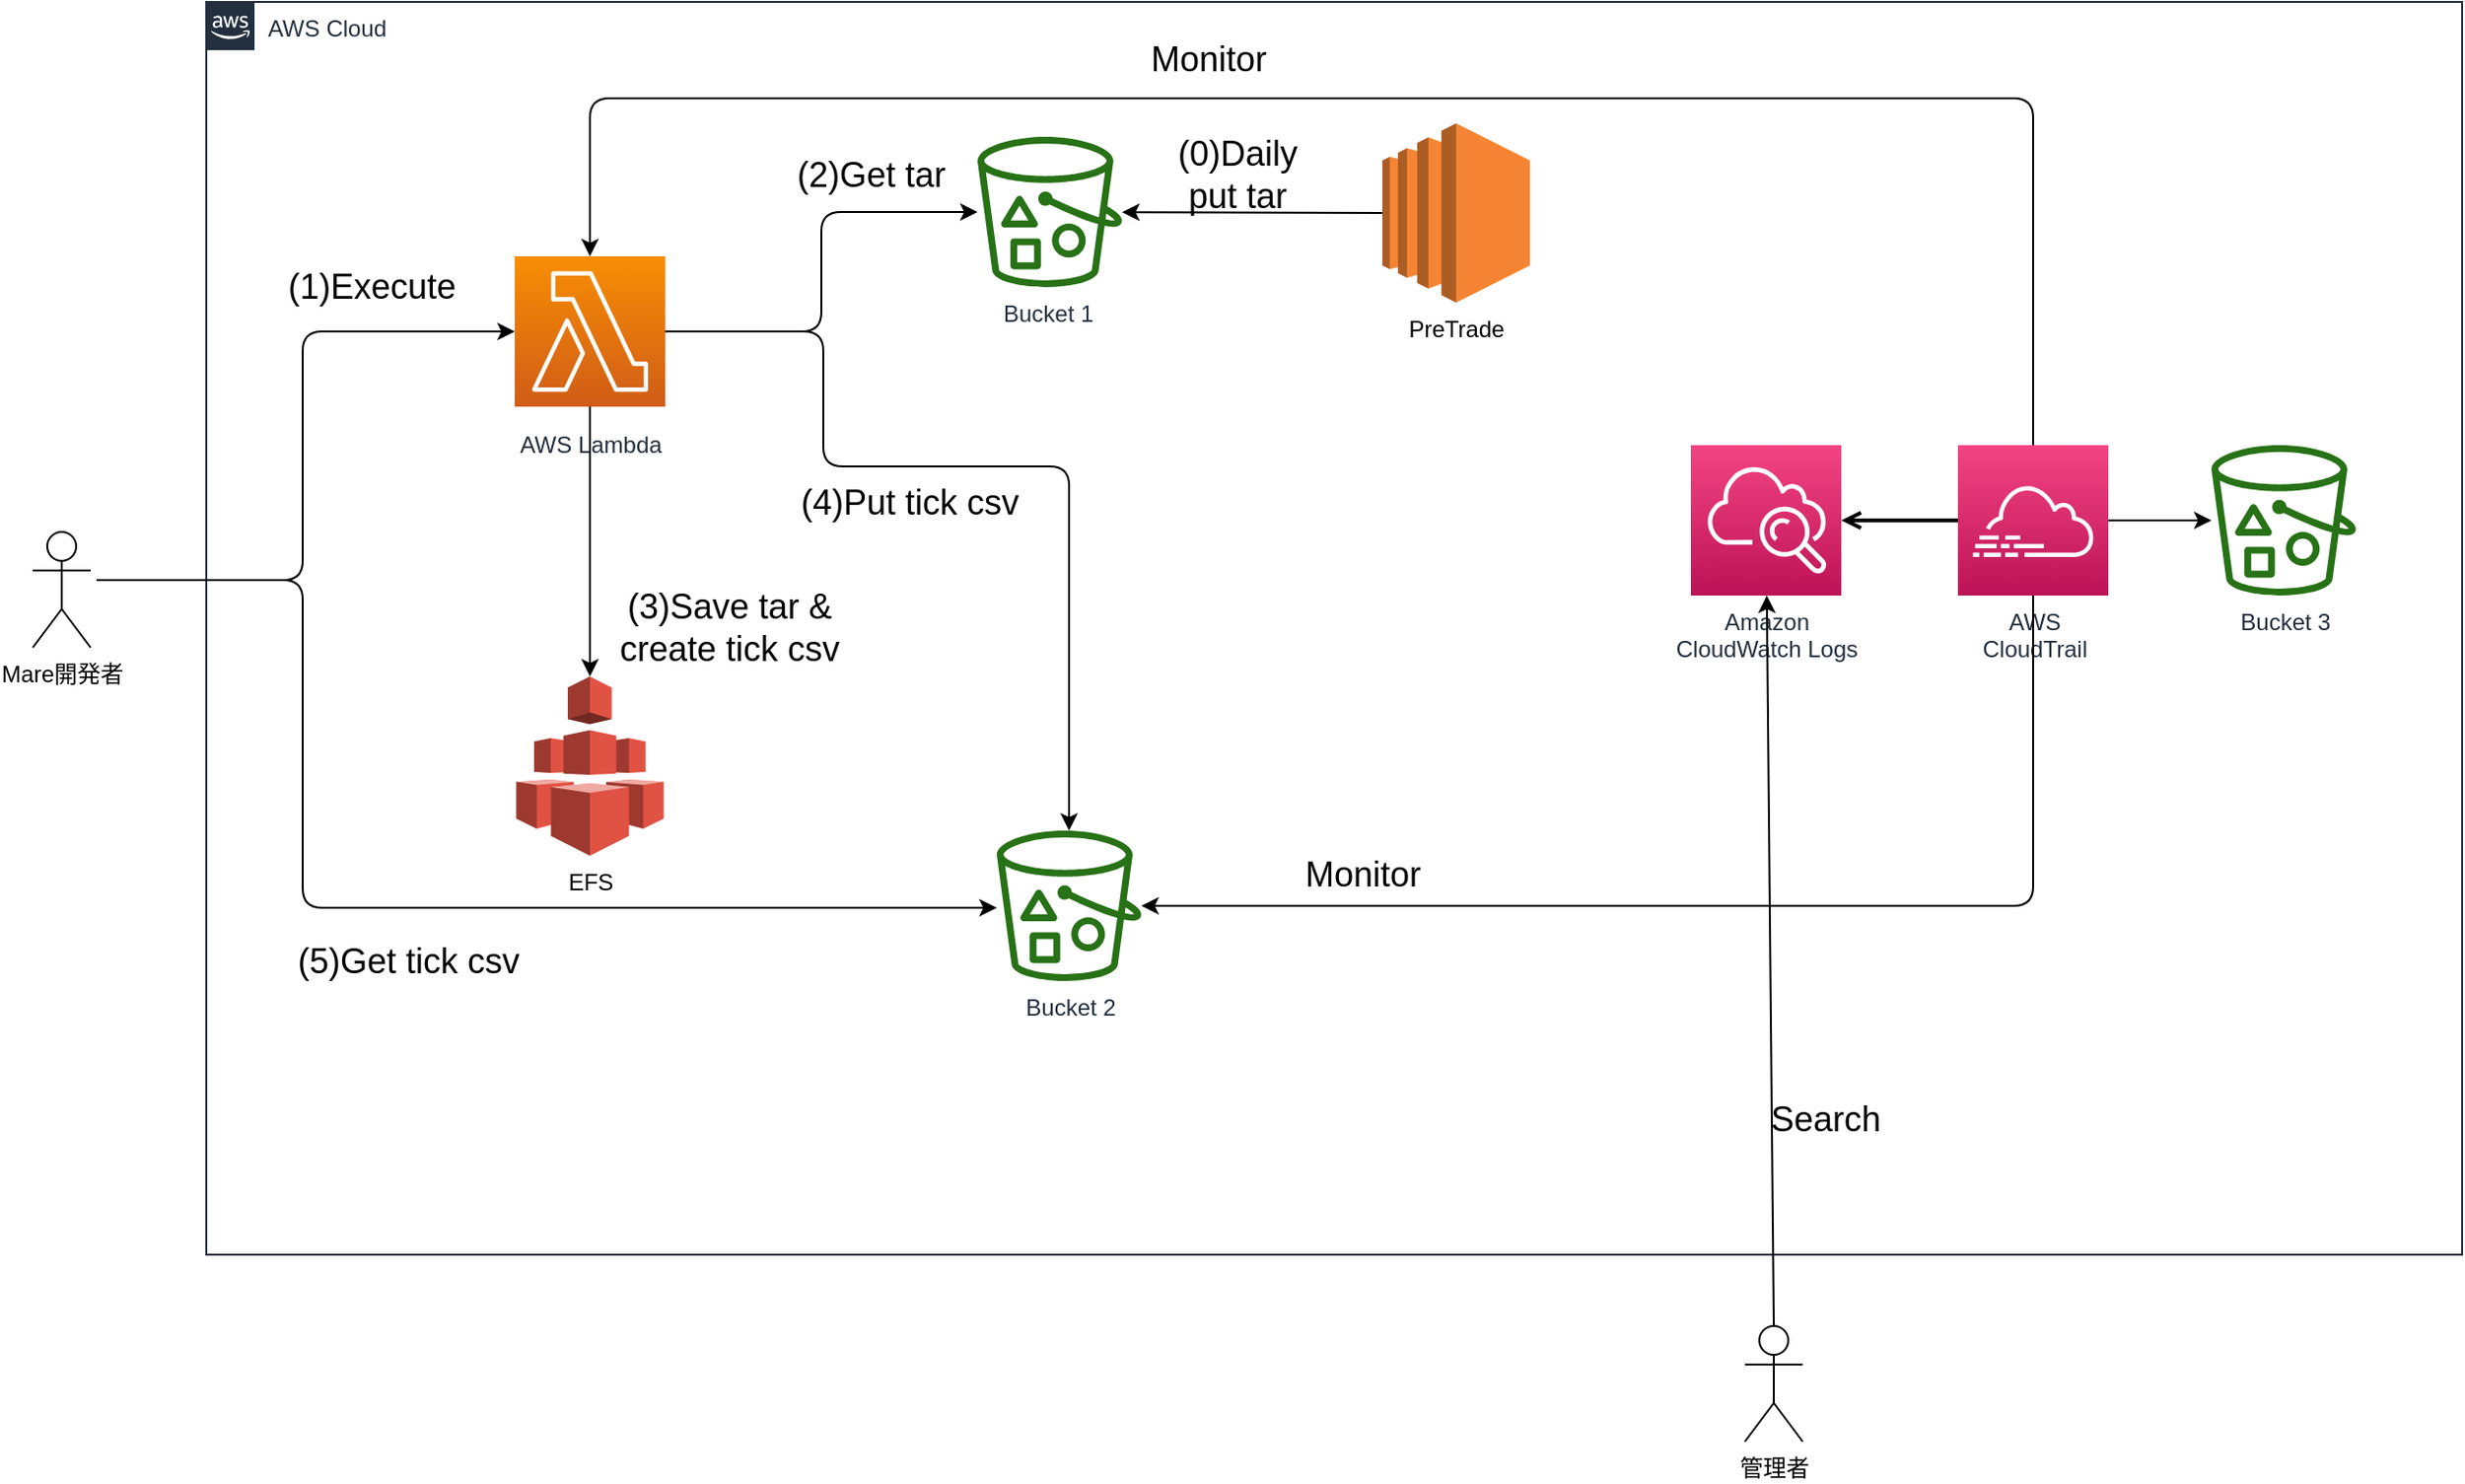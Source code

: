 <mxfile version="14.2.4" type="github">
  <diagram id="Ht1M8jgEwFfnCIfOTk4-" name="Page-1">
    <mxGraphModel dx="2031" dy="1193" grid="1" gridSize="10" guides="1" tooltips="1" connect="1" arrows="1" fold="1" page="1" pageScale="1" pageWidth="1169" pageHeight="827" math="0" shadow="0">
      <root>
        <mxCell id="0" />
        <mxCell id="1" parent="0" />
        <mxCell id="UEzPUAAOIrF-is8g5C7q-74" value="AWS Cloud" style="points=[[0,0],[0.25,0],[0.5,0],[0.75,0],[1,0],[1,0.25],[1,0.5],[1,0.75],[1,1],[0.75,1],[0.5,1],[0.25,1],[0,1],[0,0.75],[0,0.5],[0,0.25]];outlineConnect=0;gradientColor=none;html=1;whiteSpace=wrap;fontSize=12;fontStyle=0;shape=mxgraph.aws4.group;grIcon=mxgraph.aws4.group_aws_cloud_alt;strokeColor=#232F3E;fillColor=none;verticalAlign=top;align=left;spacingLeft=30;fontColor=#232F3E;dashed=0;labelBackgroundColor=#ffffff;" parent="1" vertex="1">
          <mxGeometry x="110" y="80" width="1170" height="650" as="geometry" />
        </mxCell>
        <mxCell id="UEzPUAAOIrF-is8g5C7q-101" value="" style="edgeStyle=orthogonalEdgeStyle;rounded=0;orthogonalLoop=1;jettySize=auto;html=1;endArrow=open;endFill=0;strokeWidth=2;" parent="1" source="UEzPUAAOIrF-is8g5C7q-84" target="UEzPUAAOIrF-is8g5C7q-83" edge="1">
          <mxGeometry relative="1" as="geometry" />
        </mxCell>
        <mxCell id="UEzPUAAOIrF-is8g5C7q-77" value="Bucket 1&amp;nbsp;" style="outlineConnect=0;fontColor=#232F3E;gradientColor=none;fillColor=#277116;strokeColor=none;dashed=0;verticalLabelPosition=bottom;verticalAlign=top;align=center;html=1;fontSize=12;fontStyle=0;aspect=fixed;pointerEvents=1;shape=mxgraph.aws4.bucket_with_objects;labelBackgroundColor=#ffffff;" parent="1" vertex="1">
          <mxGeometry x="510" y="150" width="75" height="78" as="geometry" />
        </mxCell>
        <mxCell id="UEzPUAAOIrF-is8g5C7q-78" value="Bucket 3" style="outlineConnect=0;fontColor=#232F3E;gradientColor=none;fillColor=#277116;strokeColor=none;dashed=0;verticalLabelPosition=bottom;verticalAlign=top;align=center;html=1;fontSize=12;fontStyle=0;aspect=fixed;pointerEvents=1;shape=mxgraph.aws4.bucket_with_objects;labelBackgroundColor=#ffffff;" parent="1" vertex="1">
          <mxGeometry x="1150" y="310" width="75" height="78" as="geometry" />
        </mxCell>
        <mxCell id="UEzPUAAOIrF-is8g5C7q-83" value="Amazon&lt;br&gt;CloudWatch Logs&lt;br&gt;" style="outlineConnect=0;fontColor=#232F3E;gradientColor=#F34482;gradientDirection=north;fillColor=#BC1356;strokeColor=#ffffff;dashed=0;verticalLabelPosition=bottom;verticalAlign=top;align=center;html=1;fontSize=12;fontStyle=0;aspect=fixed;shape=mxgraph.aws4.resourceIcon;resIcon=mxgraph.aws4.cloudwatch;labelBackgroundColor=#ffffff;" parent="1" vertex="1">
          <mxGeometry x="880" y="310" width="78" height="78" as="geometry" />
        </mxCell>
        <mxCell id="E3s7RUcdX__Vuix6ed2L-28" value="" style="edgeStyle=orthogonalEdgeStyle;rounded=0;orthogonalLoop=1;jettySize=auto;html=1;fontSize=18;" edge="1" parent="1" source="UEzPUAAOIrF-is8g5C7q-84" target="UEzPUAAOIrF-is8g5C7q-78">
          <mxGeometry relative="1" as="geometry" />
        </mxCell>
        <mxCell id="UEzPUAAOIrF-is8g5C7q-84" value="AWS&lt;br&gt;CloudTrail" style="outlineConnect=0;fontColor=#232F3E;gradientColor=#F34482;gradientDirection=north;fillColor=#BC1356;strokeColor=#ffffff;dashed=0;verticalLabelPosition=bottom;verticalAlign=top;align=center;html=1;fontSize=12;fontStyle=0;aspect=fixed;shape=mxgraph.aws4.resourceIcon;resIcon=mxgraph.aws4.cloudtrail;labelBackgroundColor=#ffffff;" parent="1" vertex="1">
          <mxGeometry x="1018.5" y="310" width="78" height="78" as="geometry" />
        </mxCell>
        <mxCell id="UEzPUAAOIrF-is8g5C7q-85" value="AWS Lambda" style="outlineConnect=0;fontColor=#232F3E;gradientColor=#F78E04;gradientDirection=north;fillColor=#D05C17;strokeColor=#ffffff;dashed=0;verticalLabelPosition=bottom;verticalAlign=top;align=center;html=1;fontSize=12;fontStyle=0;aspect=fixed;shape=mxgraph.aws4.resourceIcon;resIcon=mxgraph.aws4.lambda;labelBackgroundColor=#ffffff;spacingTop=6;" parent="1" vertex="1">
          <mxGeometry x="270" y="212" width="78" height="78" as="geometry" />
        </mxCell>
        <mxCell id="E3s7RUcdX__Vuix6ed2L-1" value="Mare開発者" style="shape=umlActor;verticalLabelPosition=bottom;verticalAlign=top;html=1;outlineConnect=0;" vertex="1" parent="1">
          <mxGeometry x="20" y="355" width="30" height="60" as="geometry" />
        </mxCell>
        <mxCell id="E3s7RUcdX__Vuix6ed2L-2" value="Bucket 2" style="outlineConnect=0;fontColor=#232F3E;gradientColor=none;fillColor=#277116;strokeColor=none;dashed=0;verticalLabelPosition=bottom;verticalAlign=top;align=center;html=1;fontSize=12;fontStyle=0;aspect=fixed;pointerEvents=1;shape=mxgraph.aws4.bucket_with_objects;labelBackgroundColor=#ffffff;" vertex="1" parent="1">
          <mxGeometry x="520" y="510" width="75" height="78" as="geometry" />
        </mxCell>
        <mxCell id="E3s7RUcdX__Vuix6ed2L-3" value="EFS" style="outlineConnect=0;dashed=0;verticalLabelPosition=bottom;verticalAlign=top;align=center;html=1;shape=mxgraph.aws3.efs;fillColor=#E05243;gradientColor=none;" vertex="1" parent="1">
          <mxGeometry x="270.75" y="430" width="76.5" height="93" as="geometry" />
        </mxCell>
        <mxCell id="E3s7RUcdX__Vuix6ed2L-4" value="" style="endArrow=classic;html=1;entryX=0.5;entryY=0;entryDx=0;entryDy=0;entryPerimeter=0;" edge="1" parent="1" source="UEzPUAAOIrF-is8g5C7q-85" target="E3s7RUcdX__Vuix6ed2L-3">
          <mxGeometry width="50" height="50" relative="1" as="geometry">
            <mxPoint x="560" y="480" as="sourcePoint" />
            <mxPoint x="610" y="430" as="targetPoint" />
          </mxGeometry>
        </mxCell>
        <mxCell id="E3s7RUcdX__Vuix6ed2L-10" value="" style="endArrow=classic;html=1;edgeStyle=orthogonalEdgeStyle;" edge="1" parent="1" source="UEzPUAAOIrF-is8g5C7q-85" target="UEzPUAAOIrF-is8g5C7q-77">
          <mxGeometry width="50" height="50" relative="1" as="geometry">
            <mxPoint x="560" y="460" as="sourcePoint" />
            <mxPoint x="610" y="410" as="targetPoint" />
          </mxGeometry>
        </mxCell>
        <mxCell id="E3s7RUcdX__Vuix6ed2L-11" value="" style="endArrow=classic;html=1;edgeStyle=orthogonalEdgeStyle;" edge="1" parent="1" source="UEzPUAAOIrF-is8g5C7q-85" target="E3s7RUcdX__Vuix6ed2L-2">
          <mxGeometry width="50" height="50" relative="1" as="geometry">
            <mxPoint x="358" y="261" as="sourcePoint" />
            <mxPoint x="520" y="219.1" as="targetPoint" />
            <Array as="points">
              <mxPoint x="430" y="251" />
              <mxPoint x="430" y="321" />
            </Array>
          </mxGeometry>
        </mxCell>
        <mxCell id="E3s7RUcdX__Vuix6ed2L-12" value="(2)Get tar" style="text;html=1;strokeColor=none;fillColor=none;align=center;verticalAlign=middle;whiteSpace=wrap;rounded=0;fontSize=18;" vertex="1" parent="1">
          <mxGeometry x="410" y="160" width="90" height="20" as="geometry" />
        </mxCell>
        <mxCell id="E3s7RUcdX__Vuix6ed2L-13" value="(4)Put tick csv" style="text;html=1;strokeColor=none;fillColor=none;align=center;verticalAlign=middle;whiteSpace=wrap;rounded=0;fontSize=18;" vertex="1" parent="1">
          <mxGeometry x="410" y="330" width="130" height="20" as="geometry" />
        </mxCell>
        <mxCell id="E3s7RUcdX__Vuix6ed2L-14" value="(3)Save tar &amp;amp; create tick csv" style="text;html=1;strokeColor=none;fillColor=none;align=center;verticalAlign=middle;whiteSpace=wrap;rounded=0;fontSize=18;" vertex="1" parent="1">
          <mxGeometry x="320" y="395" width="122.75" height="20" as="geometry" />
        </mxCell>
        <mxCell id="E3s7RUcdX__Vuix6ed2L-16" value="(1)Execute" style="text;html=1;strokeColor=none;fillColor=none;align=center;verticalAlign=middle;whiteSpace=wrap;rounded=0;fontSize=18;" vertex="1" parent="1">
          <mxGeometry x="176" y="218" width="40" height="20" as="geometry" />
        </mxCell>
        <mxCell id="E3s7RUcdX__Vuix6ed2L-18" value="" style="endArrow=classic;html=1;fontSize=18;edgeStyle=orthogonalEdgeStyle;" edge="1" parent="1" target="E3s7RUcdX__Vuix6ed2L-2">
          <mxGeometry width="50" height="50" relative="1" as="geometry">
            <mxPoint x="53" y="380" as="sourcePoint" />
            <mxPoint x="610" y="410" as="targetPoint" />
            <Array as="points">
              <mxPoint x="160" y="380" />
              <mxPoint x="160" y="550" />
            </Array>
          </mxGeometry>
        </mxCell>
        <mxCell id="E3s7RUcdX__Vuix6ed2L-19" value="(5)Get tick csv" style="text;html=1;strokeColor=none;fillColor=none;align=center;verticalAlign=middle;whiteSpace=wrap;rounded=0;fontSize=18;" vertex="1" parent="1">
          <mxGeometry x="150" y="568" width="130" height="20" as="geometry" />
        </mxCell>
        <mxCell id="E3s7RUcdX__Vuix6ed2L-20" value="PreTrade" style="outlineConnect=0;dashed=0;verticalLabelPosition=bottom;verticalAlign=top;align=center;html=1;shape=mxgraph.aws3.ec2;fillColor=#F58534;gradientColor=none;fontSize=12;" vertex="1" parent="1">
          <mxGeometry x="720" y="143" width="76.5" height="93" as="geometry" />
        </mxCell>
        <mxCell id="E3s7RUcdX__Vuix6ed2L-21" value="" style="endArrow=classic;html=1;fontSize=18;exitX=0;exitY=0.5;exitDx=0;exitDy=0;exitPerimeter=0;" edge="1" parent="1" source="E3s7RUcdX__Vuix6ed2L-20" target="UEzPUAAOIrF-is8g5C7q-77">
          <mxGeometry width="50" height="50" relative="1" as="geometry">
            <mxPoint x="560" y="460" as="sourcePoint" />
            <mxPoint x="610" y="410" as="targetPoint" />
          </mxGeometry>
        </mxCell>
        <mxCell id="E3s7RUcdX__Vuix6ed2L-22" value="(0)Daily put tar" style="text;html=1;strokeColor=none;fillColor=none;align=center;verticalAlign=middle;whiteSpace=wrap;rounded=0;fontSize=18;" vertex="1" parent="1">
          <mxGeometry x="610" y="160" width="70" height="20" as="geometry" />
        </mxCell>
        <mxCell id="E3s7RUcdX__Vuix6ed2L-23" value="" style="endArrow=classic;html=1;fontSize=18;edgeStyle=orthogonalEdgeStyle;" edge="1" parent="1" source="UEzPUAAOIrF-is8g5C7q-84" target="E3s7RUcdX__Vuix6ed2L-2">
          <mxGeometry width="50" height="50" relative="1" as="geometry">
            <mxPoint x="640" y="490" as="sourcePoint" />
            <mxPoint x="690" y="440" as="targetPoint" />
            <Array as="points">
              <mxPoint x="1058" y="549" />
            </Array>
          </mxGeometry>
        </mxCell>
        <mxCell id="E3s7RUcdX__Vuix6ed2L-25" value="Monitor" style="text;html=1;strokeColor=none;fillColor=none;align=center;verticalAlign=middle;whiteSpace=wrap;rounded=0;fontSize=18;" vertex="1" parent="1">
          <mxGeometry x="690" y="523" width="40" height="20" as="geometry" />
        </mxCell>
        <mxCell id="E3s7RUcdX__Vuix6ed2L-26" value="" style="endArrow=classic;html=1;fontSize=18;edgeStyle=orthogonalEdgeStyle;" edge="1" parent="1" source="UEzPUAAOIrF-is8g5C7q-84" target="UEzPUAAOIrF-is8g5C7q-85">
          <mxGeometry width="50" height="50" relative="1" as="geometry">
            <mxPoint x="1067.5" y="398" as="sourcePoint" />
            <mxPoint x="1210" y="230" as="targetPoint" />
            <Array as="points">
              <mxPoint x="1058" y="130" />
              <mxPoint x="309" y="130" />
            </Array>
          </mxGeometry>
        </mxCell>
        <mxCell id="E3s7RUcdX__Vuix6ed2L-27" value="Monitor" style="text;html=1;strokeColor=none;fillColor=none;align=center;verticalAlign=middle;whiteSpace=wrap;rounded=0;fontSize=18;" vertex="1" parent="1">
          <mxGeometry x="610" y="100" width="40" height="20" as="geometry" />
        </mxCell>
        <mxCell id="E3s7RUcdX__Vuix6ed2L-29" value="管理者" style="shape=umlActor;verticalLabelPosition=bottom;verticalAlign=top;html=1;outlineConnect=0;" vertex="1" parent="1">
          <mxGeometry x="908" y="767" width="30" height="60" as="geometry" />
        </mxCell>
        <mxCell id="E3s7RUcdX__Vuix6ed2L-30" value="" style="endArrow=classic;html=1;fontSize=18;exitX=0.5;exitY=0;exitDx=0;exitDy=0;exitPerimeter=0;" edge="1" parent="1" source="E3s7RUcdX__Vuix6ed2L-29" target="UEzPUAAOIrF-is8g5C7q-83">
          <mxGeometry width="50" height="50" relative="1" as="geometry">
            <mxPoint x="560" y="520" as="sourcePoint" />
            <mxPoint x="760" y="850" as="targetPoint" />
          </mxGeometry>
        </mxCell>
        <mxCell id="E3s7RUcdX__Vuix6ed2L-31" value="Search" style="text;html=1;strokeColor=none;fillColor=none;align=center;verticalAlign=middle;whiteSpace=wrap;rounded=0;fontSize=18;" vertex="1" parent="1">
          <mxGeometry x="930" y="650" width="40" height="20" as="geometry" />
        </mxCell>
        <mxCell id="E3s7RUcdX__Vuix6ed2L-38" value="" style="endArrow=classic;html=1;fontSize=12;edgeStyle=orthogonalEdgeStyle;" edge="1" parent="1" target="UEzPUAAOIrF-is8g5C7q-85">
          <mxGeometry width="50" height="50" relative="1" as="geometry">
            <mxPoint x="53" y="380" as="sourcePoint" />
            <mxPoint x="80" y="290" as="targetPoint" />
            <Array as="points">
              <mxPoint x="160" y="380" />
              <mxPoint x="160" y="251" />
            </Array>
          </mxGeometry>
        </mxCell>
      </root>
    </mxGraphModel>
  </diagram>
</mxfile>
